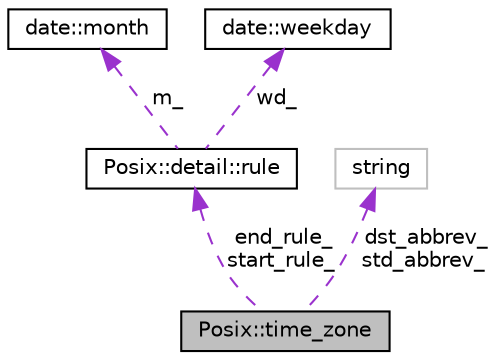 digraph "Posix::time_zone"
{
 // LATEX_PDF_SIZE
  edge [fontname="Helvetica",fontsize="10",labelfontname="Helvetica",labelfontsize="10"];
  node [fontname="Helvetica",fontsize="10",shape=record];
  Node1 [label="Posix::time_zone",height=0.2,width=0.4,color="black", fillcolor="grey75", style="filled", fontcolor="black",tooltip=" "];
  Node2 -> Node1 [dir="back",color="darkorchid3",fontsize="10",style="dashed",label=" end_rule_\nstart_rule_" ,fontname="Helvetica"];
  Node2 [label="Posix::detail::rule",height=0.2,width=0.4,color="black", fillcolor="white", style="filled",URL="$classPosix_1_1detail_1_1rule.html",tooltip=" "];
  Node3 -> Node2 [dir="back",color="darkorchid3",fontsize="10",style="dashed",label=" m_" ,fontname="Helvetica"];
  Node3 [label="date::month",height=0.2,width=0.4,color="black", fillcolor="white", style="filled",URL="$classdate_1_1month.html",tooltip=" "];
  Node4 -> Node2 [dir="back",color="darkorchid3",fontsize="10",style="dashed",label=" wd_" ,fontname="Helvetica"];
  Node4 [label="date::weekday",height=0.2,width=0.4,color="black", fillcolor="white", style="filled",URL="$classdate_1_1weekday.html",tooltip=" "];
  Node5 -> Node1 [dir="back",color="darkorchid3",fontsize="10",style="dashed",label=" dst_abbrev_\nstd_abbrev_" ,fontname="Helvetica"];
  Node5 [label="string",height=0.2,width=0.4,color="grey75", fillcolor="white", style="filled",tooltip=" "];
}
